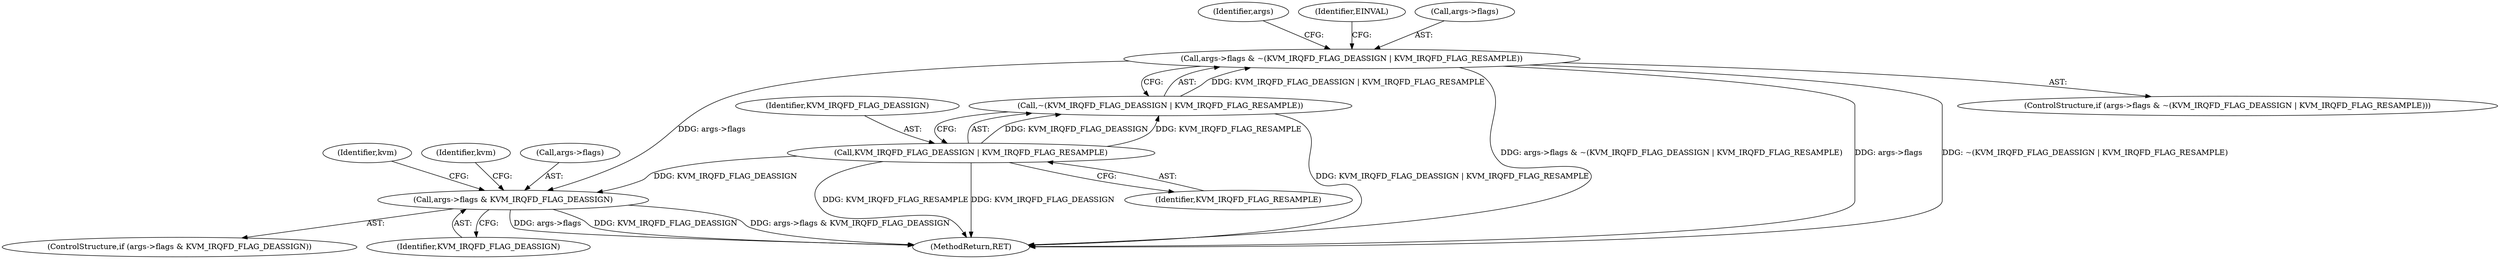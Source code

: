 digraph "0_linux_36ae3c0a36b7456432fedce38ae2f7bd3e01a563@pointer" {
"1000105" [label="(Call,args->flags & ~(KVM_IRQFD_FLAG_DEASSIGN | KVM_IRQFD_FLAG_RESAMPLE))"];
"1000109" [label="(Call,~(KVM_IRQFD_FLAG_DEASSIGN | KVM_IRQFD_FLAG_RESAMPLE))"];
"1000110" [label="(Call,KVM_IRQFD_FLAG_DEASSIGN | KVM_IRQFD_FLAG_RESAMPLE)"];
"1000126" [label="(Call,args->flags & KVM_IRQFD_FLAG_DEASSIGN)"];
"1000126" [label="(Call,args->flags & KVM_IRQFD_FLAG_DEASSIGN)"];
"1000125" [label="(ControlStructure,if (args->flags & KVM_IRQFD_FLAG_DEASSIGN))"];
"1000133" [label="(Identifier,kvm)"];
"1000137" [label="(Identifier,kvm)"];
"1000119" [label="(Identifier,args)"];
"1000109" [label="(Call,~(KVM_IRQFD_FLAG_DEASSIGN | KVM_IRQFD_FLAG_RESAMPLE))"];
"1000115" [label="(Identifier,EINVAL)"];
"1000106" [label="(Call,args->flags)"];
"1000139" [label="(MethodReturn,RET)"];
"1000127" [label="(Call,args->flags)"];
"1000112" [label="(Identifier,KVM_IRQFD_FLAG_RESAMPLE)"];
"1000105" [label="(Call,args->flags & ~(KVM_IRQFD_FLAG_DEASSIGN | KVM_IRQFD_FLAG_RESAMPLE))"];
"1000130" [label="(Identifier,KVM_IRQFD_FLAG_DEASSIGN)"];
"1000110" [label="(Call,KVM_IRQFD_FLAG_DEASSIGN | KVM_IRQFD_FLAG_RESAMPLE)"];
"1000104" [label="(ControlStructure,if (args->flags & ~(KVM_IRQFD_FLAG_DEASSIGN | KVM_IRQFD_FLAG_RESAMPLE)))"];
"1000111" [label="(Identifier,KVM_IRQFD_FLAG_DEASSIGN)"];
"1000105" -> "1000104"  [label="AST: "];
"1000105" -> "1000109"  [label="CFG: "];
"1000106" -> "1000105"  [label="AST: "];
"1000109" -> "1000105"  [label="AST: "];
"1000115" -> "1000105"  [label="CFG: "];
"1000119" -> "1000105"  [label="CFG: "];
"1000105" -> "1000139"  [label="DDG: args->flags & ~(KVM_IRQFD_FLAG_DEASSIGN | KVM_IRQFD_FLAG_RESAMPLE)"];
"1000105" -> "1000139"  [label="DDG: args->flags"];
"1000105" -> "1000139"  [label="DDG: ~(KVM_IRQFD_FLAG_DEASSIGN | KVM_IRQFD_FLAG_RESAMPLE)"];
"1000109" -> "1000105"  [label="DDG: KVM_IRQFD_FLAG_DEASSIGN | KVM_IRQFD_FLAG_RESAMPLE"];
"1000105" -> "1000126"  [label="DDG: args->flags"];
"1000109" -> "1000110"  [label="CFG: "];
"1000110" -> "1000109"  [label="AST: "];
"1000109" -> "1000139"  [label="DDG: KVM_IRQFD_FLAG_DEASSIGN | KVM_IRQFD_FLAG_RESAMPLE"];
"1000110" -> "1000109"  [label="DDG: KVM_IRQFD_FLAG_DEASSIGN"];
"1000110" -> "1000109"  [label="DDG: KVM_IRQFD_FLAG_RESAMPLE"];
"1000110" -> "1000112"  [label="CFG: "];
"1000111" -> "1000110"  [label="AST: "];
"1000112" -> "1000110"  [label="AST: "];
"1000110" -> "1000139"  [label="DDG: KVM_IRQFD_FLAG_DEASSIGN"];
"1000110" -> "1000139"  [label="DDG: KVM_IRQFD_FLAG_RESAMPLE"];
"1000110" -> "1000126"  [label="DDG: KVM_IRQFD_FLAG_DEASSIGN"];
"1000126" -> "1000125"  [label="AST: "];
"1000126" -> "1000130"  [label="CFG: "];
"1000127" -> "1000126"  [label="AST: "];
"1000130" -> "1000126"  [label="AST: "];
"1000133" -> "1000126"  [label="CFG: "];
"1000137" -> "1000126"  [label="CFG: "];
"1000126" -> "1000139"  [label="DDG: args->flags"];
"1000126" -> "1000139"  [label="DDG: KVM_IRQFD_FLAG_DEASSIGN"];
"1000126" -> "1000139"  [label="DDG: args->flags & KVM_IRQFD_FLAG_DEASSIGN"];
}
